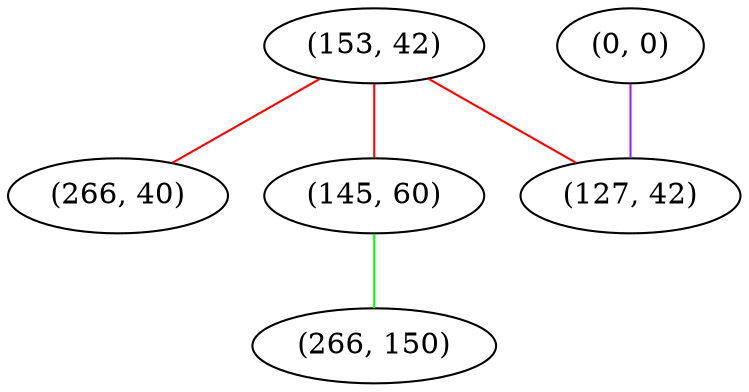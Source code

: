 graph "" {
"(153, 42)";
"(266, 40)";
"(0, 0)";
"(145, 60)";
"(266, 150)";
"(127, 42)";
"(153, 42)" -- "(266, 40)"  [color=red, key=0, weight=1];
"(153, 42)" -- "(145, 60)"  [color=red, key=0, weight=1];
"(153, 42)" -- "(127, 42)"  [color=red, key=0, weight=1];
"(0, 0)" -- "(127, 42)"  [color=purple, key=0, weight=4];
"(145, 60)" -- "(266, 150)"  [color=green, key=0, weight=2];
}
